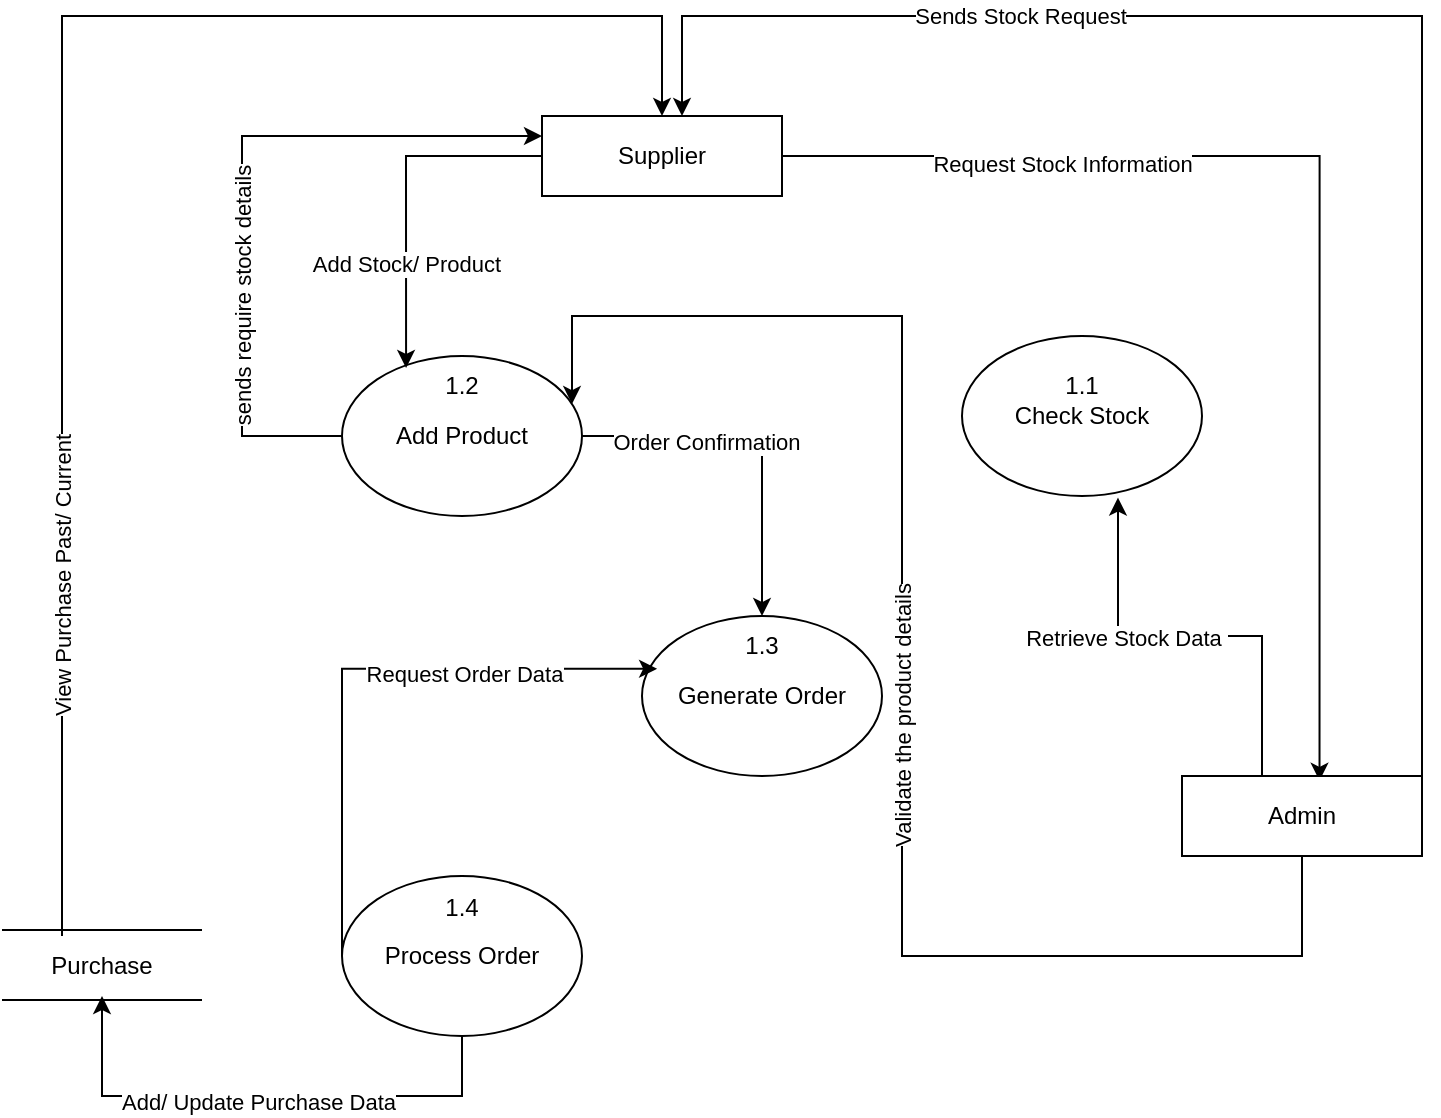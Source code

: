 <mxfile version="25.0.3">
  <diagram name="Page-1" id="mo0Z3RIZQ9WtXxjzt153">
    <mxGraphModel dx="1389" dy="753" grid="1" gridSize="10" guides="1" tooltips="1" connect="1" arrows="1" fold="1" page="1" pageScale="1" pageWidth="827" pageHeight="1169" math="0" shadow="0">
      <root>
        <mxCell id="0" />
        <mxCell id="1" parent="0" />
        <mxCell id="6pQfEWJAAGMHUiOHt3Cx-7" style="edgeStyle=orthogonalEdgeStyle;rounded=0;orthogonalLoop=1;jettySize=auto;html=1;entryX=0.573;entryY=0.06;entryDx=0;entryDy=0;entryPerimeter=0;" edge="1" parent="1" source="6pQfEWJAAGMHUiOHt3Cx-1" target="6pQfEWJAAGMHUiOHt3Cx-13">
          <mxGeometry relative="1" as="geometry" />
        </mxCell>
        <mxCell id="6pQfEWJAAGMHUiOHt3Cx-14" value="Request Stock Information" style="edgeLabel;html=1;align=center;verticalAlign=middle;resizable=0;points=[];" vertex="1" connectable="0" parent="6pQfEWJAAGMHUiOHt3Cx-7">
          <mxGeometry x="-0.52" y="-4" relative="1" as="geometry">
            <mxPoint as="offset" />
          </mxGeometry>
        </mxCell>
        <mxCell id="6pQfEWJAAGMHUiOHt3Cx-1" value="Supplier" style="rounded=0;whiteSpace=wrap;html=1;" vertex="1" parent="1">
          <mxGeometry x="330" y="80" width="120" height="40" as="geometry" />
        </mxCell>
        <mxCell id="6pQfEWJAAGMHUiOHt3Cx-2" value="Check Stock" style="ellipse;whiteSpace=wrap;html=1;" vertex="1" parent="1">
          <mxGeometry x="540" y="190" width="120" height="80" as="geometry" />
        </mxCell>
        <mxCell id="6pQfEWJAAGMHUiOHt3Cx-21" style="edgeStyle=orthogonalEdgeStyle;rounded=0;orthogonalLoop=1;jettySize=auto;html=1;entryX=0;entryY=0.25;entryDx=0;entryDy=0;" edge="1" parent="1" source="6pQfEWJAAGMHUiOHt3Cx-3" target="6pQfEWJAAGMHUiOHt3Cx-1">
          <mxGeometry relative="1" as="geometry">
            <Array as="points">
              <mxPoint x="180" y="240" />
              <mxPoint x="180" y="90" />
            </Array>
          </mxGeometry>
        </mxCell>
        <mxCell id="6pQfEWJAAGMHUiOHt3Cx-22" value="sends require stock details" style="edgeLabel;html=1;align=center;verticalAlign=middle;resizable=0;points=[];rotation=-90;" vertex="1" connectable="0" parent="6pQfEWJAAGMHUiOHt3Cx-21">
          <mxGeometry x="-0.337" y="4" relative="1" as="geometry">
            <mxPoint x="4" y="-4" as="offset" />
          </mxGeometry>
        </mxCell>
        <mxCell id="6pQfEWJAAGMHUiOHt3Cx-25" style="edgeStyle=orthogonalEdgeStyle;rounded=0;orthogonalLoop=1;jettySize=auto;html=1;" edge="1" parent="1" source="6pQfEWJAAGMHUiOHt3Cx-3" target="6pQfEWJAAGMHUiOHt3Cx-4">
          <mxGeometry relative="1" as="geometry" />
        </mxCell>
        <mxCell id="6pQfEWJAAGMHUiOHt3Cx-26" value="Order Confirmation" style="edgeLabel;html=1;align=center;verticalAlign=middle;resizable=0;points=[];" vertex="1" connectable="0" parent="6pQfEWJAAGMHUiOHt3Cx-25">
          <mxGeometry x="-0.316" y="-3" relative="1" as="geometry">
            <mxPoint as="offset" />
          </mxGeometry>
        </mxCell>
        <mxCell id="6pQfEWJAAGMHUiOHt3Cx-3" value="Add Product" style="ellipse;whiteSpace=wrap;html=1;" vertex="1" parent="1">
          <mxGeometry x="230" y="200" width="120" height="80" as="geometry" />
        </mxCell>
        <mxCell id="6pQfEWJAAGMHUiOHt3Cx-4" value="Generate Order" style="ellipse;whiteSpace=wrap;html=1;" vertex="1" parent="1">
          <mxGeometry x="380" y="330" width="120" height="80" as="geometry" />
        </mxCell>
        <mxCell id="6pQfEWJAAGMHUiOHt3Cx-31" style="edgeStyle=orthogonalEdgeStyle;rounded=0;orthogonalLoop=1;jettySize=auto;html=1;entryX=0.5;entryY=1;entryDx=0;entryDy=0;" edge="1" parent="1" source="6pQfEWJAAGMHUiOHt3Cx-6" target="6pQfEWJAAGMHUiOHt3Cx-11">
          <mxGeometry relative="1" as="geometry">
            <mxPoint x="100" y="530" as="targetPoint" />
            <Array as="points">
              <mxPoint x="290" y="570" />
              <mxPoint x="110" y="570" />
            </Array>
          </mxGeometry>
        </mxCell>
        <mxCell id="6pQfEWJAAGMHUiOHt3Cx-32" value="Add/ Update Purchase Data" style="edgeLabel;html=1;align=center;verticalAlign=middle;resizable=0;points=[];" vertex="1" connectable="0" parent="6pQfEWJAAGMHUiOHt3Cx-31">
          <mxGeometry x="0.018" y="3" relative="1" as="geometry">
            <mxPoint as="offset" />
          </mxGeometry>
        </mxCell>
        <mxCell id="6pQfEWJAAGMHUiOHt3Cx-6" value="Process Order" style="ellipse;whiteSpace=wrap;html=1;" vertex="1" parent="1">
          <mxGeometry x="230" y="460" width="120" height="80" as="geometry" />
        </mxCell>
        <mxCell id="6pQfEWJAAGMHUiOHt3Cx-33" style="edgeStyle=orthogonalEdgeStyle;rounded=0;orthogonalLoop=1;jettySize=auto;html=1;" edge="1" parent="1" source="6pQfEWJAAGMHUiOHt3Cx-11" target="6pQfEWJAAGMHUiOHt3Cx-1">
          <mxGeometry relative="1" as="geometry">
            <Array as="points">
              <mxPoint x="90" y="30" />
              <mxPoint x="390" y="30" />
            </Array>
          </mxGeometry>
        </mxCell>
        <mxCell id="6pQfEWJAAGMHUiOHt3Cx-35" value="View Purchase Past/ Current" style="edgeLabel;html=1;align=center;verticalAlign=middle;resizable=0;points=[];rotation=-90;" vertex="1" connectable="0" parent="6pQfEWJAAGMHUiOHt3Cx-33">
          <mxGeometry x="-0.555" relative="1" as="geometry">
            <mxPoint as="offset" />
          </mxGeometry>
        </mxCell>
        <mxCell id="6pQfEWJAAGMHUiOHt3Cx-11" value="Purchase" style="text;html=1;align=center;verticalAlign=middle;whiteSpace=wrap;rounded=0;" vertex="1" parent="1">
          <mxGeometry x="80" y="490" width="60" height="30" as="geometry" />
        </mxCell>
        <mxCell id="6pQfEWJAAGMHUiOHt3Cx-12" value="" style="shape=link;html=1;rounded=0;width=35;" edge="1" parent="1">
          <mxGeometry width="100" relative="1" as="geometry">
            <mxPoint x="60" y="504.5" as="sourcePoint" />
            <mxPoint x="160" y="504.5" as="targetPoint" />
            <Array as="points">
              <mxPoint x="110" y="504.5" />
            </Array>
          </mxGeometry>
        </mxCell>
        <mxCell id="6pQfEWJAAGMHUiOHt3Cx-17" style="edgeStyle=orthogonalEdgeStyle;rounded=0;orthogonalLoop=1;jettySize=auto;html=1;" edge="1" parent="1">
          <mxGeometry relative="1" as="geometry">
            <mxPoint x="770.0" y="410" as="sourcePoint" />
            <mxPoint x="400.0" y="80" as="targetPoint" />
            <Array as="points">
              <mxPoint x="769.99" y="30" />
              <mxPoint x="399.99" y="30" />
            </Array>
          </mxGeometry>
        </mxCell>
        <mxCell id="6pQfEWJAAGMHUiOHt3Cx-18" value="Sends Stock Request" style="edgeLabel;html=1;align=center;verticalAlign=middle;resizable=0;points=[];" vertex="1" connectable="0" parent="6pQfEWJAAGMHUiOHt3Cx-17">
          <mxGeometry x="0.454" relative="1" as="geometry">
            <mxPoint as="offset" />
          </mxGeometry>
        </mxCell>
        <mxCell id="6pQfEWJAAGMHUiOHt3Cx-23" style="edgeStyle=orthogonalEdgeStyle;rounded=0;orthogonalLoop=1;jettySize=auto;html=1;" edge="1" parent="1" source="6pQfEWJAAGMHUiOHt3Cx-13" target="6pQfEWJAAGMHUiOHt3Cx-3">
          <mxGeometry relative="1" as="geometry">
            <Array as="points">
              <mxPoint x="710" y="500" />
              <mxPoint x="510" y="500" />
              <mxPoint x="510" y="180" />
              <mxPoint x="345" y="180" />
            </Array>
          </mxGeometry>
        </mxCell>
        <mxCell id="6pQfEWJAAGMHUiOHt3Cx-24" value="Validate the product details" style="edgeLabel;html=1;align=center;verticalAlign=middle;resizable=0;points=[];rotation=-90;" vertex="1" connectable="0" parent="6pQfEWJAAGMHUiOHt3Cx-23">
          <mxGeometry x="-0.212" y="3" relative="1" as="geometry">
            <mxPoint x="3" y="-63" as="offset" />
          </mxGeometry>
        </mxCell>
        <mxCell id="6pQfEWJAAGMHUiOHt3Cx-13" value="Admin" style="rounded=0;whiteSpace=wrap;html=1;" vertex="1" parent="1">
          <mxGeometry x="650" y="410" width="120" height="40" as="geometry" />
        </mxCell>
        <mxCell id="6pQfEWJAAGMHUiOHt3Cx-15" style="edgeStyle=orthogonalEdgeStyle;rounded=0;orthogonalLoop=1;jettySize=auto;html=1;entryX=0.65;entryY=1.01;entryDx=0;entryDy=0;entryPerimeter=0;" edge="1" parent="1" source="6pQfEWJAAGMHUiOHt3Cx-13" target="6pQfEWJAAGMHUiOHt3Cx-2">
          <mxGeometry relative="1" as="geometry">
            <Array as="points">
              <mxPoint x="690" y="340" />
              <mxPoint x="618" y="340" />
            </Array>
          </mxGeometry>
        </mxCell>
        <mxCell id="6pQfEWJAAGMHUiOHt3Cx-16" value="Retrieve Stock Data&amp;nbsp;" style="edgeLabel;html=1;align=center;verticalAlign=middle;resizable=0;points=[];" vertex="1" connectable="0" parent="6pQfEWJAAGMHUiOHt3Cx-15">
          <mxGeometry x="0.306" y="1" relative="1" as="geometry">
            <mxPoint as="offset" />
          </mxGeometry>
        </mxCell>
        <mxCell id="6pQfEWJAAGMHUiOHt3Cx-19" style="edgeStyle=orthogonalEdgeStyle;rounded=0;orthogonalLoop=1;jettySize=auto;html=1;exitX=0;exitY=0.5;exitDx=0;exitDy=0;entryX=0.267;entryY=0.075;entryDx=0;entryDy=0;entryPerimeter=0;" edge="1" parent="1" source="6pQfEWJAAGMHUiOHt3Cx-1" target="6pQfEWJAAGMHUiOHt3Cx-3">
          <mxGeometry relative="1" as="geometry" />
        </mxCell>
        <mxCell id="6pQfEWJAAGMHUiOHt3Cx-20" value="Add Stock/ Product" style="edgeLabel;html=1;align=center;verticalAlign=middle;resizable=0;points=[];" vertex="1" connectable="0" parent="6pQfEWJAAGMHUiOHt3Cx-19">
          <mxGeometry x="0.402" relative="1" as="geometry">
            <mxPoint as="offset" />
          </mxGeometry>
        </mxCell>
        <mxCell id="6pQfEWJAAGMHUiOHt3Cx-28" style="edgeStyle=orthogonalEdgeStyle;rounded=0;orthogonalLoop=1;jettySize=auto;html=1;entryX=0.063;entryY=0.33;entryDx=0;entryDy=0;entryPerimeter=0;" edge="1" parent="1" source="6pQfEWJAAGMHUiOHt3Cx-6" target="6pQfEWJAAGMHUiOHt3Cx-4">
          <mxGeometry relative="1" as="geometry">
            <Array as="points">
              <mxPoint x="230" y="356" />
            </Array>
          </mxGeometry>
        </mxCell>
        <mxCell id="6pQfEWJAAGMHUiOHt3Cx-29" value="Request Order Data" style="edgeLabel;html=1;align=center;verticalAlign=middle;resizable=0;points=[];" vertex="1" connectable="0" parent="6pQfEWJAAGMHUiOHt3Cx-28">
          <mxGeometry x="0.237" y="-2" relative="1" as="geometry">
            <mxPoint x="18" as="offset" />
          </mxGeometry>
        </mxCell>
        <mxCell id="6pQfEWJAAGMHUiOHt3Cx-36" value="1.1" style="text;html=1;align=center;verticalAlign=middle;whiteSpace=wrap;rounded=0;" vertex="1" parent="1">
          <mxGeometry x="570" y="200" width="60" height="30" as="geometry" />
        </mxCell>
        <mxCell id="6pQfEWJAAGMHUiOHt3Cx-37" value="1.2" style="text;html=1;align=center;verticalAlign=middle;whiteSpace=wrap;rounded=0;" vertex="1" parent="1">
          <mxGeometry x="260" y="200" width="60" height="30" as="geometry" />
        </mxCell>
        <mxCell id="6pQfEWJAAGMHUiOHt3Cx-39" value="1.3" style="text;html=1;align=center;verticalAlign=middle;whiteSpace=wrap;rounded=0;" vertex="1" parent="1">
          <mxGeometry x="410" y="330" width="60" height="30" as="geometry" />
        </mxCell>
        <mxCell id="6pQfEWJAAGMHUiOHt3Cx-40" value="1.4" style="text;html=1;align=center;verticalAlign=middle;whiteSpace=wrap;rounded=0;" vertex="1" parent="1">
          <mxGeometry x="260" y="461" width="60" height="30" as="geometry" />
        </mxCell>
      </root>
    </mxGraphModel>
  </diagram>
</mxfile>
